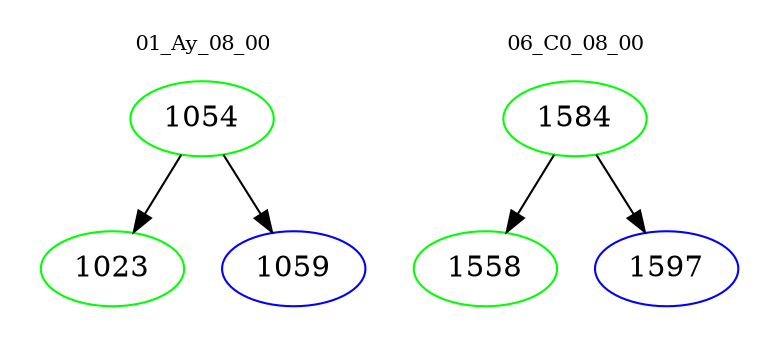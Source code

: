 digraph{
subgraph cluster_0 {
color = white
label = "01_Ay_08_00";
fontsize=10;
T0_1054 [label="1054", color="green"]
T0_1054 -> T0_1023 [color="black"]
T0_1023 [label="1023", color="green"]
T0_1054 -> T0_1059 [color="black"]
T0_1059 [label="1059", color="blue"]
}
subgraph cluster_1 {
color = white
label = "06_C0_08_00";
fontsize=10;
T1_1584 [label="1584", color="green"]
T1_1584 -> T1_1558 [color="black"]
T1_1558 [label="1558", color="green"]
T1_1584 -> T1_1597 [color="black"]
T1_1597 [label="1597", color="blue"]
}
}
